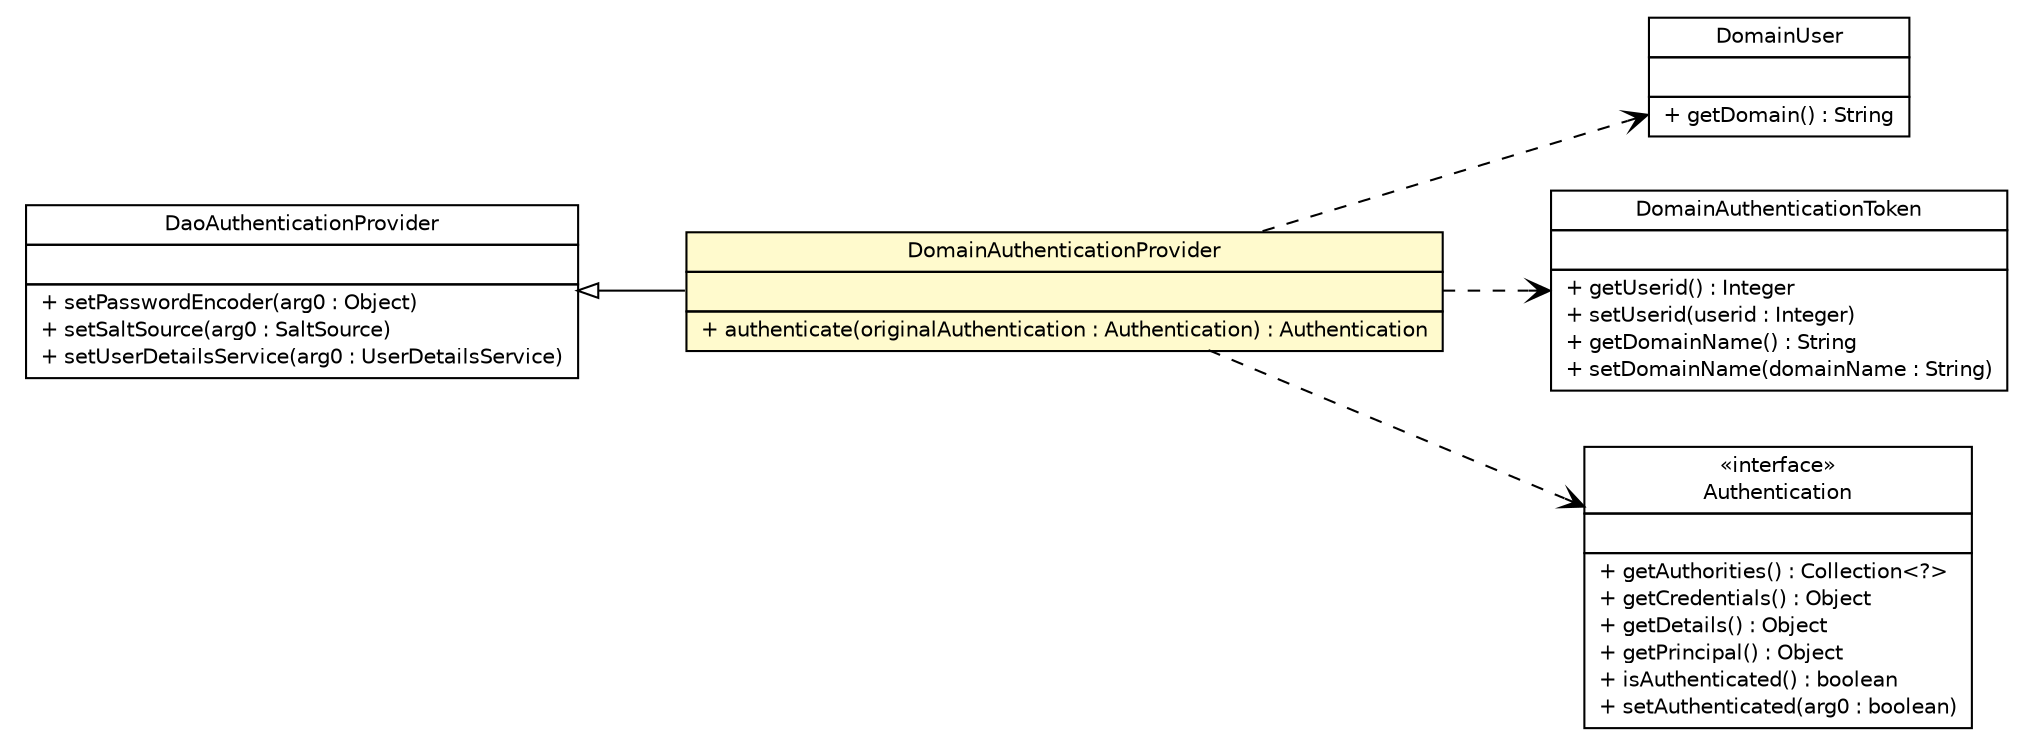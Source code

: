 #!/usr/local/bin/dot
#
# Class diagram 
# Generated by UMLGraph version 5.1 (http://www.umlgraph.org/)
#

digraph G {
	edge [fontname="Helvetica",fontsize=10,labelfontname="Helvetica",labelfontsize=10];
	node [fontname="Helvetica",fontsize=10,shape=plaintext];
	nodesep=0.25;
	ranksep=0.5;
	rankdir=LR;
	// com.inn.headstartdemo.security.core.userdetails.DomainUser
	c14717 [label=<<table title="com.inn.headstartdemo.security.core.userdetails.DomainUser" border="0" cellborder="1" cellspacing="0" cellpadding="2" port="p" href="../../core/userdetails/DomainUser.html">
		<tr><td><table border="0" cellspacing="0" cellpadding="1">
<tr><td align="center" balign="center"> DomainUser </td></tr>
		</table></td></tr>
		<tr><td><table border="0" cellspacing="0" cellpadding="1">
<tr><td align="left" balign="left">  </td></tr>
		</table></td></tr>
		<tr><td><table border="0" cellspacing="0" cellpadding="1">
<tr><td align="left" balign="left"> + getDomain() : String </td></tr>
		</table></td></tr>
		</table>>, fontname="Helvetica", fontcolor="black", fontsize=10.0];
	// com.inn.headstartdemo.security.authentication.DomainAuthenticationToken
	c14719 [label=<<table title="com.inn.headstartdemo.security.authentication.DomainAuthenticationToken" border="0" cellborder="1" cellspacing="0" cellpadding="2" port="p" href="../DomainAuthenticationToken.html">
		<tr><td><table border="0" cellspacing="0" cellpadding="1">
<tr><td align="center" balign="center"> DomainAuthenticationToken </td></tr>
		</table></td></tr>
		<tr><td><table border="0" cellspacing="0" cellpadding="1">
<tr><td align="left" balign="left">  </td></tr>
		</table></td></tr>
		<tr><td><table border="0" cellspacing="0" cellpadding="1">
<tr><td align="left" balign="left"> + getUserid() : Integer </td></tr>
<tr><td align="left" balign="left"> + setUserid(userid : Integer) </td></tr>
<tr><td align="left" balign="left"> + getDomainName() : String </td></tr>
<tr><td align="left" balign="left"> + setDomainName(domainName : String) </td></tr>
		</table></td></tr>
		</table>>, fontname="Helvetica", fontcolor="black", fontsize=10.0];
	// com.inn.headstartdemo.security.authentication.dao.DomainAuthenticationProvider
	c14720 [label=<<table title="com.inn.headstartdemo.security.authentication.dao.DomainAuthenticationProvider" border="0" cellborder="1" cellspacing="0" cellpadding="2" port="p" bgcolor="lemonChiffon" href="./DomainAuthenticationProvider.html">
		<tr><td><table border="0" cellspacing="0" cellpadding="1">
<tr><td align="center" balign="center"> DomainAuthenticationProvider </td></tr>
		</table></td></tr>
		<tr><td><table border="0" cellspacing="0" cellpadding="1">
<tr><td align="left" balign="left">  </td></tr>
		</table></td></tr>
		<tr><td><table border="0" cellspacing="0" cellpadding="1">
<tr><td align="left" balign="left"> + authenticate(originalAuthentication : Authentication) : Authentication </td></tr>
		</table></td></tr>
		</table>>, fontname="Helvetica", fontcolor="black", fontsize=10.0];
	//com.inn.headstartdemo.security.authentication.dao.DomainAuthenticationProvider extends org.springframework.security.authentication.dao.DaoAuthenticationProvider
	c14954:p -> c14720:p [dir=back,arrowtail=empty];
	// com.inn.headstartdemo.security.authentication.dao.DomainAuthenticationProvider DEPEND com.inn.headstartdemo.security.authentication.DomainAuthenticationToken
	c14720:p -> c14719:p [taillabel="", label="", headlabel="", fontname="Helvetica", fontcolor="black", fontsize=10.0, color="black", arrowhead=open, style=dashed];
	// com.inn.headstartdemo.security.authentication.dao.DomainAuthenticationProvider DEPEND com.inn.headstartdemo.security.core.userdetails.DomainUser
	c14720:p -> c14717:p [taillabel="", label="", headlabel="", fontname="Helvetica", fontcolor="black", fontsize=10.0, color="black", arrowhead=open, style=dashed];
	// com.inn.headstartdemo.security.authentication.dao.DomainAuthenticationProvider DEPEND org.springframework.security.core.Authentication
	c14720:p -> c14955:p [taillabel="", label="", headlabel="", fontname="Helvetica", fontcolor="black", fontsize=10.0, color="black", arrowhead=open, style=dashed];
	// org.springframework.security.authentication.dao.DaoAuthenticationProvider
	c14954 [label=<<table title="org.springframework.security.authentication.dao.DaoAuthenticationProvider" border="0" cellborder="1" cellspacing="0" cellpadding="2" port="p" href="http://java.sun.com/j2se/1.4.2/docs/api/org/springframework/security/authentication/dao/DaoAuthenticationProvider.html">
		<tr><td><table border="0" cellspacing="0" cellpadding="1">
<tr><td align="center" balign="center"> DaoAuthenticationProvider </td></tr>
		</table></td></tr>
		<tr><td><table border="0" cellspacing="0" cellpadding="1">
<tr><td align="left" balign="left">  </td></tr>
		</table></td></tr>
		<tr><td><table border="0" cellspacing="0" cellpadding="1">
<tr><td align="left" balign="left"> + setPasswordEncoder(arg0 : Object) </td></tr>
<tr><td align="left" balign="left"> + setSaltSource(arg0 : SaltSource) </td></tr>
<tr><td align="left" balign="left"> + setUserDetailsService(arg0 : UserDetailsService) </td></tr>
		</table></td></tr>
		</table>>, fontname="Helvetica", fontcolor="black", fontsize=10.0];
	// org.springframework.security.core.Authentication
	c14955 [label=<<table title="org.springframework.security.core.Authentication" border="0" cellborder="1" cellspacing="0" cellpadding="2" port="p" href="http://java.sun.com/j2se/1.4.2/docs/api/org/springframework/security/core/Authentication.html">
		<tr><td><table border="0" cellspacing="0" cellpadding="1">
<tr><td align="center" balign="center"> &#171;interface&#187; </td></tr>
<tr><td align="center" balign="center"> Authentication </td></tr>
		</table></td></tr>
		<tr><td><table border="0" cellspacing="0" cellpadding="1">
<tr><td align="left" balign="left">  </td></tr>
		</table></td></tr>
		<tr><td><table border="0" cellspacing="0" cellpadding="1">
<tr><td align="left" balign="left"> + getAuthorities() : Collection&lt;?&gt; </td></tr>
<tr><td align="left" balign="left"> + getCredentials() : Object </td></tr>
<tr><td align="left" balign="left"> + getDetails() : Object </td></tr>
<tr><td align="left" balign="left"> + getPrincipal() : Object </td></tr>
<tr><td align="left" balign="left"> + isAuthenticated() : boolean </td></tr>
<tr><td align="left" balign="left"> + setAuthenticated(arg0 : boolean) </td></tr>
		</table></td></tr>
		</table>>, fontname="Helvetica", fontcolor="black", fontsize=10.0];
}


